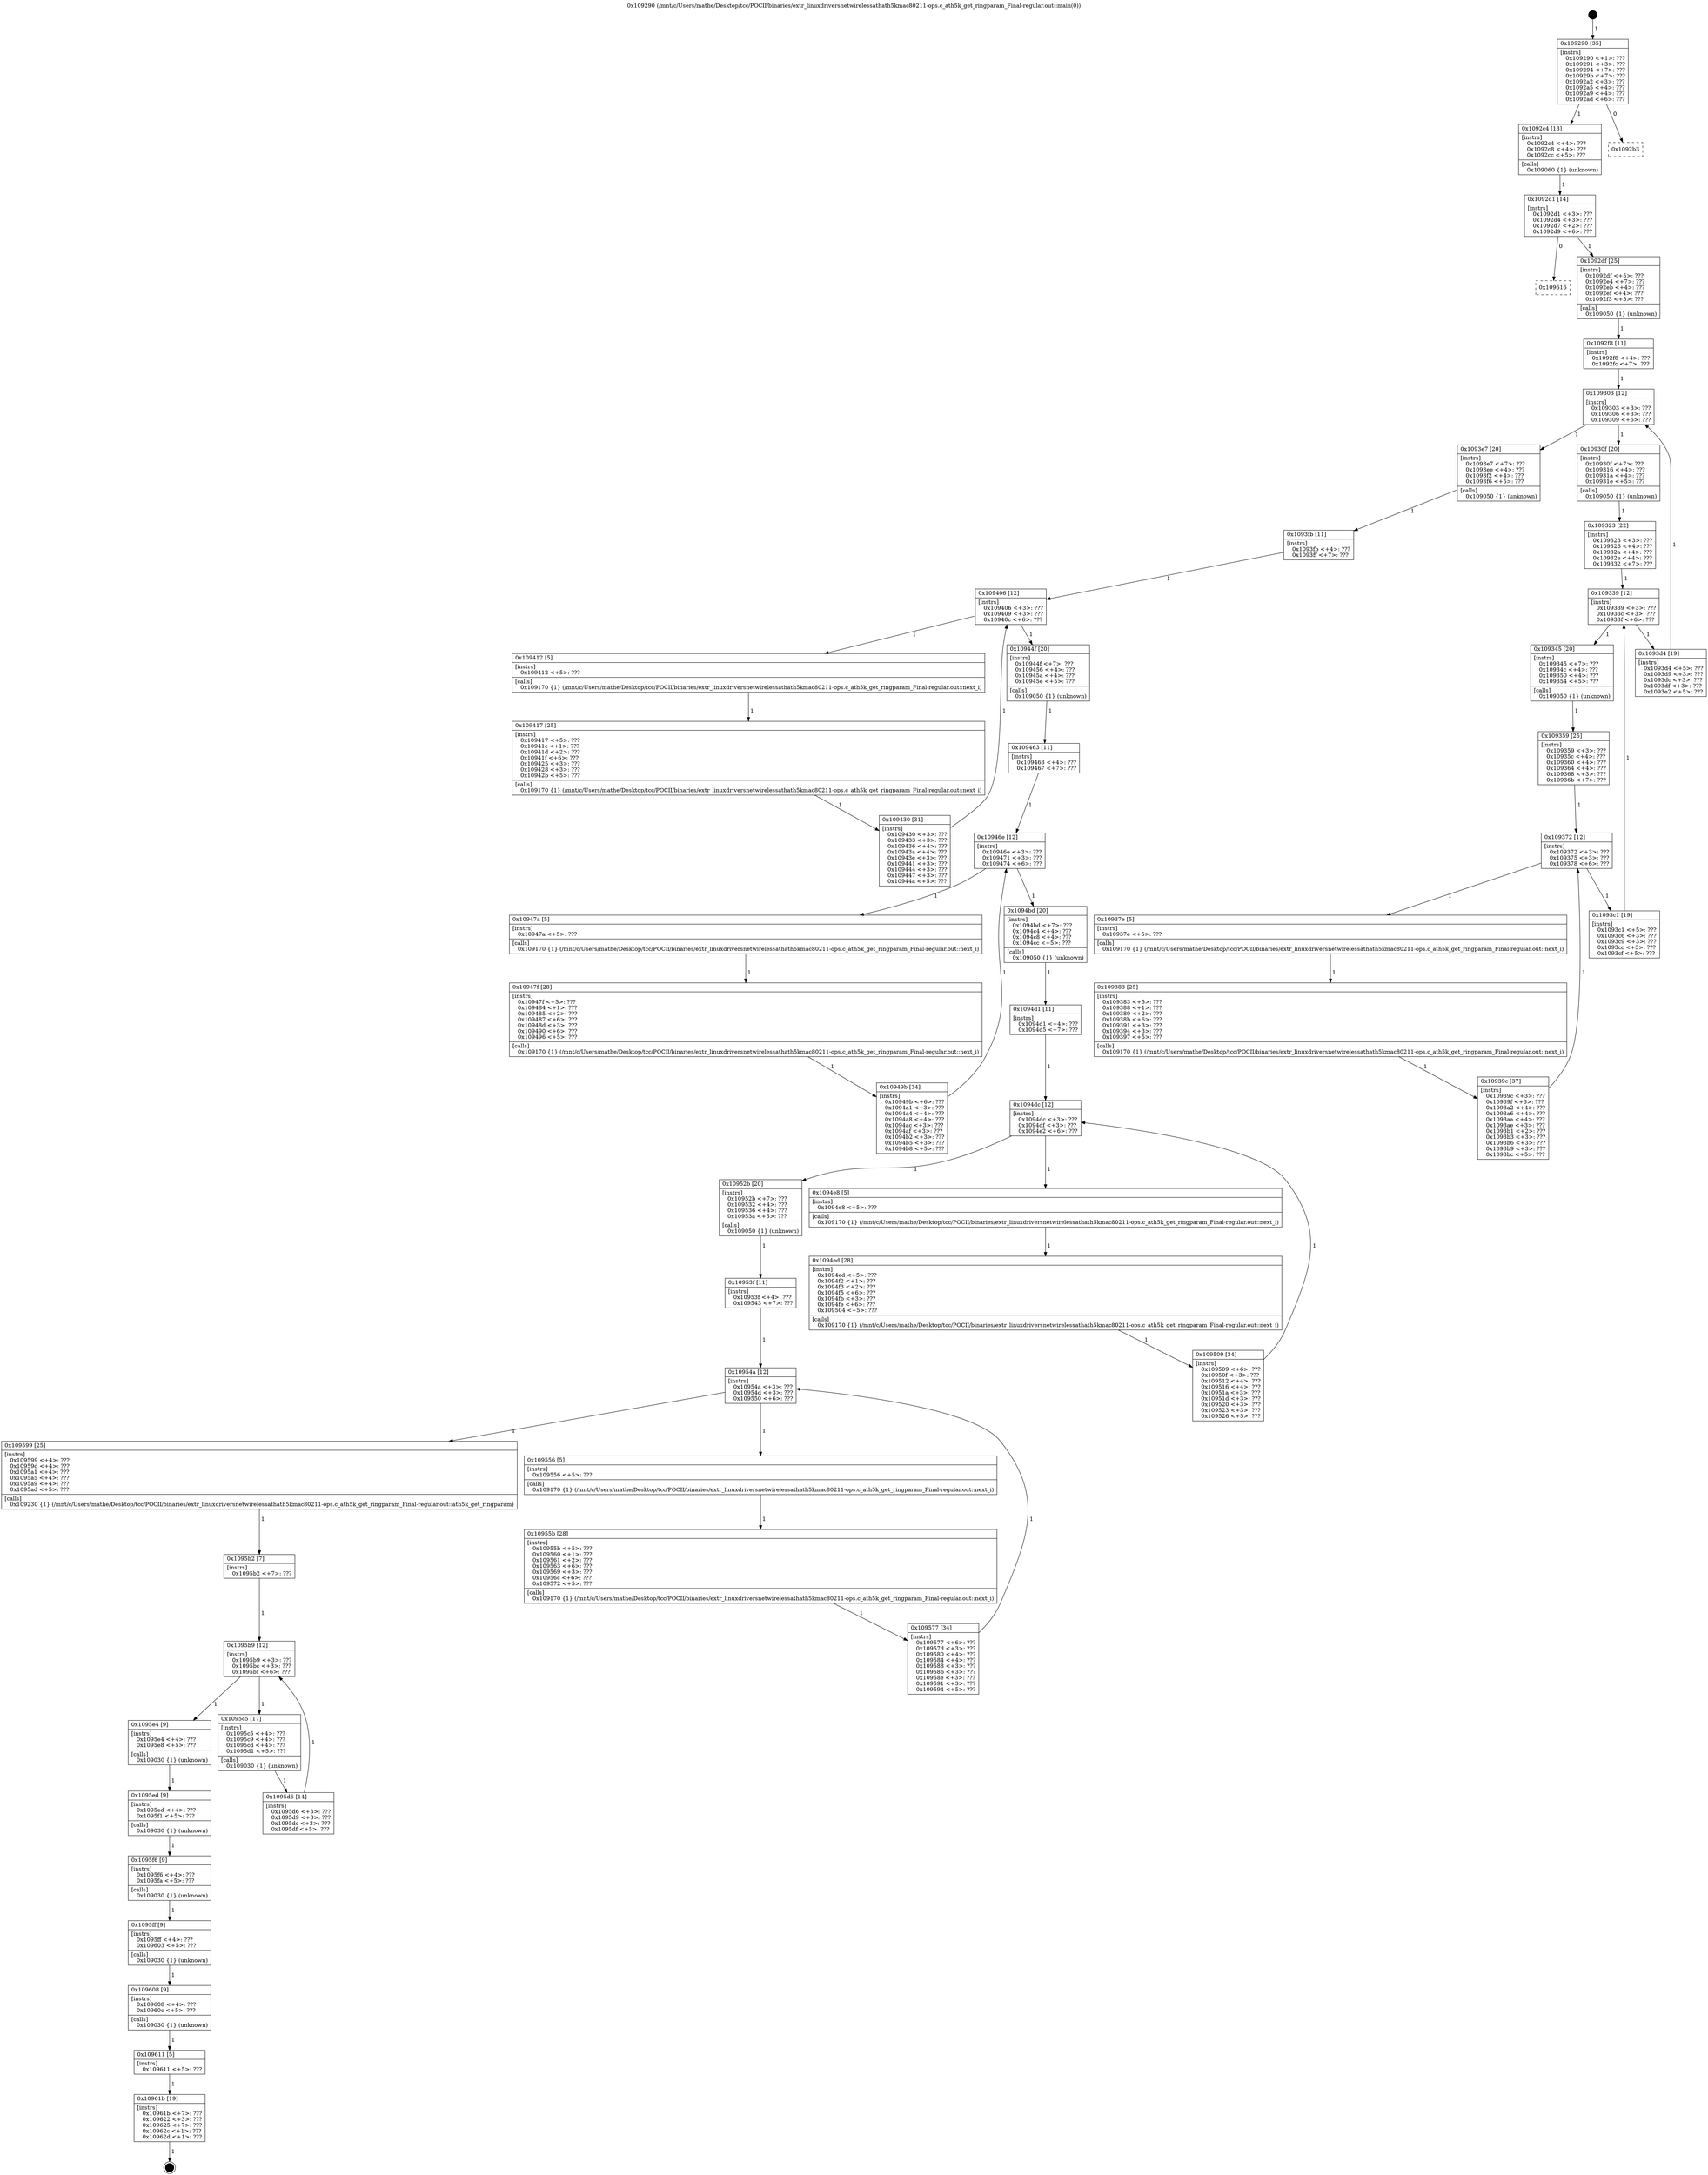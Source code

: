 digraph "0x109290" {
  label = "0x109290 (/mnt/c/Users/mathe/Desktop/tcc/POCII/binaries/extr_linuxdriversnetwirelessathath5kmac80211-ops.c_ath5k_get_ringparam_Final-regular.out::main(0))"
  labelloc = "t"
  node[shape=record]

  Entry [label="",width=0.3,height=0.3,shape=circle,fillcolor=black,style=filled]
  "0x109290" [label="{
     0x109290 [35]\l
     | [instrs]\l
     &nbsp;&nbsp;0x109290 \<+1\>: ???\l
     &nbsp;&nbsp;0x109291 \<+3\>: ???\l
     &nbsp;&nbsp;0x109294 \<+7\>: ???\l
     &nbsp;&nbsp;0x10929b \<+7\>: ???\l
     &nbsp;&nbsp;0x1092a2 \<+3\>: ???\l
     &nbsp;&nbsp;0x1092a5 \<+4\>: ???\l
     &nbsp;&nbsp;0x1092a9 \<+4\>: ???\l
     &nbsp;&nbsp;0x1092ad \<+6\>: ???\l
  }"]
  "0x1092c4" [label="{
     0x1092c4 [13]\l
     | [instrs]\l
     &nbsp;&nbsp;0x1092c4 \<+4\>: ???\l
     &nbsp;&nbsp;0x1092c8 \<+4\>: ???\l
     &nbsp;&nbsp;0x1092cc \<+5\>: ???\l
     | [calls]\l
     &nbsp;&nbsp;0x109060 \{1\} (unknown)\l
  }"]
  "0x1092b3" [label="{
     0x1092b3\l
  }", style=dashed]
  "0x1092d1" [label="{
     0x1092d1 [14]\l
     | [instrs]\l
     &nbsp;&nbsp;0x1092d1 \<+3\>: ???\l
     &nbsp;&nbsp;0x1092d4 \<+3\>: ???\l
     &nbsp;&nbsp;0x1092d7 \<+2\>: ???\l
     &nbsp;&nbsp;0x1092d9 \<+6\>: ???\l
  }"]
  "0x109616" [label="{
     0x109616\l
  }", style=dashed]
  "0x1092df" [label="{
     0x1092df [25]\l
     | [instrs]\l
     &nbsp;&nbsp;0x1092df \<+5\>: ???\l
     &nbsp;&nbsp;0x1092e4 \<+7\>: ???\l
     &nbsp;&nbsp;0x1092eb \<+4\>: ???\l
     &nbsp;&nbsp;0x1092ef \<+4\>: ???\l
     &nbsp;&nbsp;0x1092f3 \<+5\>: ???\l
     | [calls]\l
     &nbsp;&nbsp;0x109050 \{1\} (unknown)\l
  }"]
  Exit [label="",width=0.3,height=0.3,shape=circle,fillcolor=black,style=filled,peripheries=2]
  "0x109303" [label="{
     0x109303 [12]\l
     | [instrs]\l
     &nbsp;&nbsp;0x109303 \<+3\>: ???\l
     &nbsp;&nbsp;0x109306 \<+3\>: ???\l
     &nbsp;&nbsp;0x109309 \<+6\>: ???\l
  }"]
  "0x1093e7" [label="{
     0x1093e7 [20]\l
     | [instrs]\l
     &nbsp;&nbsp;0x1093e7 \<+7\>: ???\l
     &nbsp;&nbsp;0x1093ee \<+4\>: ???\l
     &nbsp;&nbsp;0x1093f2 \<+4\>: ???\l
     &nbsp;&nbsp;0x1093f6 \<+5\>: ???\l
     | [calls]\l
     &nbsp;&nbsp;0x109050 \{1\} (unknown)\l
  }"]
  "0x10930f" [label="{
     0x10930f [20]\l
     | [instrs]\l
     &nbsp;&nbsp;0x10930f \<+7\>: ???\l
     &nbsp;&nbsp;0x109316 \<+4\>: ???\l
     &nbsp;&nbsp;0x10931a \<+4\>: ???\l
     &nbsp;&nbsp;0x10931e \<+5\>: ???\l
     | [calls]\l
     &nbsp;&nbsp;0x109050 \{1\} (unknown)\l
  }"]
  "0x109339" [label="{
     0x109339 [12]\l
     | [instrs]\l
     &nbsp;&nbsp;0x109339 \<+3\>: ???\l
     &nbsp;&nbsp;0x10933c \<+3\>: ???\l
     &nbsp;&nbsp;0x10933f \<+6\>: ???\l
  }"]
  "0x1093d4" [label="{
     0x1093d4 [19]\l
     | [instrs]\l
     &nbsp;&nbsp;0x1093d4 \<+5\>: ???\l
     &nbsp;&nbsp;0x1093d9 \<+3\>: ???\l
     &nbsp;&nbsp;0x1093dc \<+3\>: ???\l
     &nbsp;&nbsp;0x1093df \<+3\>: ???\l
     &nbsp;&nbsp;0x1093e2 \<+5\>: ???\l
  }"]
  "0x109345" [label="{
     0x109345 [20]\l
     | [instrs]\l
     &nbsp;&nbsp;0x109345 \<+7\>: ???\l
     &nbsp;&nbsp;0x10934c \<+4\>: ???\l
     &nbsp;&nbsp;0x109350 \<+4\>: ???\l
     &nbsp;&nbsp;0x109354 \<+5\>: ???\l
     | [calls]\l
     &nbsp;&nbsp;0x109050 \{1\} (unknown)\l
  }"]
  "0x109372" [label="{
     0x109372 [12]\l
     | [instrs]\l
     &nbsp;&nbsp;0x109372 \<+3\>: ???\l
     &nbsp;&nbsp;0x109375 \<+3\>: ???\l
     &nbsp;&nbsp;0x109378 \<+6\>: ???\l
  }"]
  "0x1093c1" [label="{
     0x1093c1 [19]\l
     | [instrs]\l
     &nbsp;&nbsp;0x1093c1 \<+5\>: ???\l
     &nbsp;&nbsp;0x1093c6 \<+3\>: ???\l
     &nbsp;&nbsp;0x1093c9 \<+3\>: ???\l
     &nbsp;&nbsp;0x1093cc \<+3\>: ???\l
     &nbsp;&nbsp;0x1093cf \<+5\>: ???\l
  }"]
  "0x10937e" [label="{
     0x10937e [5]\l
     | [instrs]\l
     &nbsp;&nbsp;0x10937e \<+5\>: ???\l
     | [calls]\l
     &nbsp;&nbsp;0x109170 \{1\} (/mnt/c/Users/mathe/Desktop/tcc/POCII/binaries/extr_linuxdriversnetwirelessathath5kmac80211-ops.c_ath5k_get_ringparam_Final-regular.out::next_i)\l
  }"]
  "0x109383" [label="{
     0x109383 [25]\l
     | [instrs]\l
     &nbsp;&nbsp;0x109383 \<+5\>: ???\l
     &nbsp;&nbsp;0x109388 \<+1\>: ???\l
     &nbsp;&nbsp;0x109389 \<+2\>: ???\l
     &nbsp;&nbsp;0x10938b \<+6\>: ???\l
     &nbsp;&nbsp;0x109391 \<+3\>: ???\l
     &nbsp;&nbsp;0x109394 \<+3\>: ???\l
     &nbsp;&nbsp;0x109397 \<+5\>: ???\l
     | [calls]\l
     &nbsp;&nbsp;0x109170 \{1\} (/mnt/c/Users/mathe/Desktop/tcc/POCII/binaries/extr_linuxdriversnetwirelessathath5kmac80211-ops.c_ath5k_get_ringparam_Final-regular.out::next_i)\l
  }"]
  "0x10939c" [label="{
     0x10939c [37]\l
     | [instrs]\l
     &nbsp;&nbsp;0x10939c \<+3\>: ???\l
     &nbsp;&nbsp;0x10939f \<+3\>: ???\l
     &nbsp;&nbsp;0x1093a2 \<+4\>: ???\l
     &nbsp;&nbsp;0x1093a6 \<+4\>: ???\l
     &nbsp;&nbsp;0x1093aa \<+4\>: ???\l
     &nbsp;&nbsp;0x1093ae \<+3\>: ???\l
     &nbsp;&nbsp;0x1093b1 \<+2\>: ???\l
     &nbsp;&nbsp;0x1093b3 \<+3\>: ???\l
     &nbsp;&nbsp;0x1093b6 \<+3\>: ???\l
     &nbsp;&nbsp;0x1093b9 \<+3\>: ???\l
     &nbsp;&nbsp;0x1093bc \<+5\>: ???\l
  }"]
  "0x109359" [label="{
     0x109359 [25]\l
     | [instrs]\l
     &nbsp;&nbsp;0x109359 \<+3\>: ???\l
     &nbsp;&nbsp;0x10935c \<+4\>: ???\l
     &nbsp;&nbsp;0x109360 \<+4\>: ???\l
     &nbsp;&nbsp;0x109364 \<+4\>: ???\l
     &nbsp;&nbsp;0x109368 \<+3\>: ???\l
     &nbsp;&nbsp;0x10936b \<+7\>: ???\l
  }"]
  "0x10961b" [label="{
     0x10961b [19]\l
     | [instrs]\l
     &nbsp;&nbsp;0x10961b \<+7\>: ???\l
     &nbsp;&nbsp;0x109622 \<+3\>: ???\l
     &nbsp;&nbsp;0x109625 \<+7\>: ???\l
     &nbsp;&nbsp;0x10962c \<+1\>: ???\l
     &nbsp;&nbsp;0x10962d \<+1\>: ???\l
  }"]
  "0x109323" [label="{
     0x109323 [22]\l
     | [instrs]\l
     &nbsp;&nbsp;0x109323 \<+3\>: ???\l
     &nbsp;&nbsp;0x109326 \<+4\>: ???\l
     &nbsp;&nbsp;0x10932a \<+4\>: ???\l
     &nbsp;&nbsp;0x10932e \<+4\>: ???\l
     &nbsp;&nbsp;0x109332 \<+7\>: ???\l
  }"]
  "0x109611" [label="{
     0x109611 [5]\l
     | [instrs]\l
     &nbsp;&nbsp;0x109611 \<+5\>: ???\l
  }"]
  "0x1092f8" [label="{
     0x1092f8 [11]\l
     | [instrs]\l
     &nbsp;&nbsp;0x1092f8 \<+4\>: ???\l
     &nbsp;&nbsp;0x1092fc \<+7\>: ???\l
  }"]
  "0x109406" [label="{
     0x109406 [12]\l
     | [instrs]\l
     &nbsp;&nbsp;0x109406 \<+3\>: ???\l
     &nbsp;&nbsp;0x109409 \<+3\>: ???\l
     &nbsp;&nbsp;0x10940c \<+6\>: ???\l
  }"]
  "0x10944f" [label="{
     0x10944f [20]\l
     | [instrs]\l
     &nbsp;&nbsp;0x10944f \<+7\>: ???\l
     &nbsp;&nbsp;0x109456 \<+4\>: ???\l
     &nbsp;&nbsp;0x10945a \<+4\>: ???\l
     &nbsp;&nbsp;0x10945e \<+5\>: ???\l
     | [calls]\l
     &nbsp;&nbsp;0x109050 \{1\} (unknown)\l
  }"]
  "0x109412" [label="{
     0x109412 [5]\l
     | [instrs]\l
     &nbsp;&nbsp;0x109412 \<+5\>: ???\l
     | [calls]\l
     &nbsp;&nbsp;0x109170 \{1\} (/mnt/c/Users/mathe/Desktop/tcc/POCII/binaries/extr_linuxdriversnetwirelessathath5kmac80211-ops.c_ath5k_get_ringparam_Final-regular.out::next_i)\l
  }"]
  "0x109417" [label="{
     0x109417 [25]\l
     | [instrs]\l
     &nbsp;&nbsp;0x109417 \<+5\>: ???\l
     &nbsp;&nbsp;0x10941c \<+1\>: ???\l
     &nbsp;&nbsp;0x10941d \<+2\>: ???\l
     &nbsp;&nbsp;0x10941f \<+6\>: ???\l
     &nbsp;&nbsp;0x109425 \<+3\>: ???\l
     &nbsp;&nbsp;0x109428 \<+3\>: ???\l
     &nbsp;&nbsp;0x10942b \<+5\>: ???\l
     | [calls]\l
     &nbsp;&nbsp;0x109170 \{1\} (/mnt/c/Users/mathe/Desktop/tcc/POCII/binaries/extr_linuxdriversnetwirelessathath5kmac80211-ops.c_ath5k_get_ringparam_Final-regular.out::next_i)\l
  }"]
  "0x109430" [label="{
     0x109430 [31]\l
     | [instrs]\l
     &nbsp;&nbsp;0x109430 \<+3\>: ???\l
     &nbsp;&nbsp;0x109433 \<+3\>: ???\l
     &nbsp;&nbsp;0x109436 \<+4\>: ???\l
     &nbsp;&nbsp;0x10943a \<+4\>: ???\l
     &nbsp;&nbsp;0x10943e \<+3\>: ???\l
     &nbsp;&nbsp;0x109441 \<+3\>: ???\l
     &nbsp;&nbsp;0x109444 \<+3\>: ???\l
     &nbsp;&nbsp;0x109447 \<+3\>: ???\l
     &nbsp;&nbsp;0x10944a \<+5\>: ???\l
  }"]
  "0x1093fb" [label="{
     0x1093fb [11]\l
     | [instrs]\l
     &nbsp;&nbsp;0x1093fb \<+4\>: ???\l
     &nbsp;&nbsp;0x1093ff \<+7\>: ???\l
  }"]
  "0x10946e" [label="{
     0x10946e [12]\l
     | [instrs]\l
     &nbsp;&nbsp;0x10946e \<+3\>: ???\l
     &nbsp;&nbsp;0x109471 \<+3\>: ???\l
     &nbsp;&nbsp;0x109474 \<+6\>: ???\l
  }"]
  "0x1094bd" [label="{
     0x1094bd [20]\l
     | [instrs]\l
     &nbsp;&nbsp;0x1094bd \<+7\>: ???\l
     &nbsp;&nbsp;0x1094c4 \<+4\>: ???\l
     &nbsp;&nbsp;0x1094c8 \<+4\>: ???\l
     &nbsp;&nbsp;0x1094cc \<+5\>: ???\l
     | [calls]\l
     &nbsp;&nbsp;0x109050 \{1\} (unknown)\l
  }"]
  "0x10947a" [label="{
     0x10947a [5]\l
     | [instrs]\l
     &nbsp;&nbsp;0x10947a \<+5\>: ???\l
     | [calls]\l
     &nbsp;&nbsp;0x109170 \{1\} (/mnt/c/Users/mathe/Desktop/tcc/POCII/binaries/extr_linuxdriversnetwirelessathath5kmac80211-ops.c_ath5k_get_ringparam_Final-regular.out::next_i)\l
  }"]
  "0x10947f" [label="{
     0x10947f [28]\l
     | [instrs]\l
     &nbsp;&nbsp;0x10947f \<+5\>: ???\l
     &nbsp;&nbsp;0x109484 \<+1\>: ???\l
     &nbsp;&nbsp;0x109485 \<+2\>: ???\l
     &nbsp;&nbsp;0x109487 \<+6\>: ???\l
     &nbsp;&nbsp;0x10948d \<+3\>: ???\l
     &nbsp;&nbsp;0x109490 \<+6\>: ???\l
     &nbsp;&nbsp;0x109496 \<+5\>: ???\l
     | [calls]\l
     &nbsp;&nbsp;0x109170 \{1\} (/mnt/c/Users/mathe/Desktop/tcc/POCII/binaries/extr_linuxdriversnetwirelessathath5kmac80211-ops.c_ath5k_get_ringparam_Final-regular.out::next_i)\l
  }"]
  "0x10949b" [label="{
     0x10949b [34]\l
     | [instrs]\l
     &nbsp;&nbsp;0x10949b \<+6\>: ???\l
     &nbsp;&nbsp;0x1094a1 \<+3\>: ???\l
     &nbsp;&nbsp;0x1094a4 \<+4\>: ???\l
     &nbsp;&nbsp;0x1094a8 \<+4\>: ???\l
     &nbsp;&nbsp;0x1094ac \<+3\>: ???\l
     &nbsp;&nbsp;0x1094af \<+3\>: ???\l
     &nbsp;&nbsp;0x1094b2 \<+3\>: ???\l
     &nbsp;&nbsp;0x1094b5 \<+3\>: ???\l
     &nbsp;&nbsp;0x1094b8 \<+5\>: ???\l
  }"]
  "0x109463" [label="{
     0x109463 [11]\l
     | [instrs]\l
     &nbsp;&nbsp;0x109463 \<+4\>: ???\l
     &nbsp;&nbsp;0x109467 \<+7\>: ???\l
  }"]
  "0x1094dc" [label="{
     0x1094dc [12]\l
     | [instrs]\l
     &nbsp;&nbsp;0x1094dc \<+3\>: ???\l
     &nbsp;&nbsp;0x1094df \<+3\>: ???\l
     &nbsp;&nbsp;0x1094e2 \<+6\>: ???\l
  }"]
  "0x10952b" [label="{
     0x10952b [20]\l
     | [instrs]\l
     &nbsp;&nbsp;0x10952b \<+7\>: ???\l
     &nbsp;&nbsp;0x109532 \<+4\>: ???\l
     &nbsp;&nbsp;0x109536 \<+4\>: ???\l
     &nbsp;&nbsp;0x10953a \<+5\>: ???\l
     | [calls]\l
     &nbsp;&nbsp;0x109050 \{1\} (unknown)\l
  }"]
  "0x1094e8" [label="{
     0x1094e8 [5]\l
     | [instrs]\l
     &nbsp;&nbsp;0x1094e8 \<+5\>: ???\l
     | [calls]\l
     &nbsp;&nbsp;0x109170 \{1\} (/mnt/c/Users/mathe/Desktop/tcc/POCII/binaries/extr_linuxdriversnetwirelessathath5kmac80211-ops.c_ath5k_get_ringparam_Final-regular.out::next_i)\l
  }"]
  "0x1094ed" [label="{
     0x1094ed [28]\l
     | [instrs]\l
     &nbsp;&nbsp;0x1094ed \<+5\>: ???\l
     &nbsp;&nbsp;0x1094f2 \<+1\>: ???\l
     &nbsp;&nbsp;0x1094f3 \<+2\>: ???\l
     &nbsp;&nbsp;0x1094f5 \<+6\>: ???\l
     &nbsp;&nbsp;0x1094fb \<+3\>: ???\l
     &nbsp;&nbsp;0x1094fe \<+6\>: ???\l
     &nbsp;&nbsp;0x109504 \<+5\>: ???\l
     | [calls]\l
     &nbsp;&nbsp;0x109170 \{1\} (/mnt/c/Users/mathe/Desktop/tcc/POCII/binaries/extr_linuxdriversnetwirelessathath5kmac80211-ops.c_ath5k_get_ringparam_Final-regular.out::next_i)\l
  }"]
  "0x109509" [label="{
     0x109509 [34]\l
     | [instrs]\l
     &nbsp;&nbsp;0x109509 \<+6\>: ???\l
     &nbsp;&nbsp;0x10950f \<+3\>: ???\l
     &nbsp;&nbsp;0x109512 \<+4\>: ???\l
     &nbsp;&nbsp;0x109516 \<+4\>: ???\l
     &nbsp;&nbsp;0x10951a \<+3\>: ???\l
     &nbsp;&nbsp;0x10951d \<+3\>: ???\l
     &nbsp;&nbsp;0x109520 \<+3\>: ???\l
     &nbsp;&nbsp;0x109523 \<+3\>: ???\l
     &nbsp;&nbsp;0x109526 \<+5\>: ???\l
  }"]
  "0x1094d1" [label="{
     0x1094d1 [11]\l
     | [instrs]\l
     &nbsp;&nbsp;0x1094d1 \<+4\>: ???\l
     &nbsp;&nbsp;0x1094d5 \<+7\>: ???\l
  }"]
  "0x10954a" [label="{
     0x10954a [12]\l
     | [instrs]\l
     &nbsp;&nbsp;0x10954a \<+3\>: ???\l
     &nbsp;&nbsp;0x10954d \<+3\>: ???\l
     &nbsp;&nbsp;0x109550 \<+6\>: ???\l
  }"]
  "0x109599" [label="{
     0x109599 [25]\l
     | [instrs]\l
     &nbsp;&nbsp;0x109599 \<+4\>: ???\l
     &nbsp;&nbsp;0x10959d \<+4\>: ???\l
     &nbsp;&nbsp;0x1095a1 \<+4\>: ???\l
     &nbsp;&nbsp;0x1095a5 \<+4\>: ???\l
     &nbsp;&nbsp;0x1095a9 \<+4\>: ???\l
     &nbsp;&nbsp;0x1095ad \<+5\>: ???\l
     | [calls]\l
     &nbsp;&nbsp;0x109230 \{1\} (/mnt/c/Users/mathe/Desktop/tcc/POCII/binaries/extr_linuxdriversnetwirelessathath5kmac80211-ops.c_ath5k_get_ringparam_Final-regular.out::ath5k_get_ringparam)\l
  }"]
  "0x109556" [label="{
     0x109556 [5]\l
     | [instrs]\l
     &nbsp;&nbsp;0x109556 \<+5\>: ???\l
     | [calls]\l
     &nbsp;&nbsp;0x109170 \{1\} (/mnt/c/Users/mathe/Desktop/tcc/POCII/binaries/extr_linuxdriversnetwirelessathath5kmac80211-ops.c_ath5k_get_ringparam_Final-regular.out::next_i)\l
  }"]
  "0x10955b" [label="{
     0x10955b [28]\l
     | [instrs]\l
     &nbsp;&nbsp;0x10955b \<+5\>: ???\l
     &nbsp;&nbsp;0x109560 \<+1\>: ???\l
     &nbsp;&nbsp;0x109561 \<+2\>: ???\l
     &nbsp;&nbsp;0x109563 \<+6\>: ???\l
     &nbsp;&nbsp;0x109569 \<+3\>: ???\l
     &nbsp;&nbsp;0x10956c \<+6\>: ???\l
     &nbsp;&nbsp;0x109572 \<+5\>: ???\l
     | [calls]\l
     &nbsp;&nbsp;0x109170 \{1\} (/mnt/c/Users/mathe/Desktop/tcc/POCII/binaries/extr_linuxdriversnetwirelessathath5kmac80211-ops.c_ath5k_get_ringparam_Final-regular.out::next_i)\l
  }"]
  "0x109577" [label="{
     0x109577 [34]\l
     | [instrs]\l
     &nbsp;&nbsp;0x109577 \<+6\>: ???\l
     &nbsp;&nbsp;0x10957d \<+3\>: ???\l
     &nbsp;&nbsp;0x109580 \<+4\>: ???\l
     &nbsp;&nbsp;0x109584 \<+4\>: ???\l
     &nbsp;&nbsp;0x109588 \<+3\>: ???\l
     &nbsp;&nbsp;0x10958b \<+3\>: ???\l
     &nbsp;&nbsp;0x10958e \<+3\>: ???\l
     &nbsp;&nbsp;0x109591 \<+3\>: ???\l
     &nbsp;&nbsp;0x109594 \<+5\>: ???\l
  }"]
  "0x10953f" [label="{
     0x10953f [11]\l
     | [instrs]\l
     &nbsp;&nbsp;0x10953f \<+4\>: ???\l
     &nbsp;&nbsp;0x109543 \<+7\>: ???\l
  }"]
  "0x1095b9" [label="{
     0x1095b9 [12]\l
     | [instrs]\l
     &nbsp;&nbsp;0x1095b9 \<+3\>: ???\l
     &nbsp;&nbsp;0x1095bc \<+3\>: ???\l
     &nbsp;&nbsp;0x1095bf \<+6\>: ???\l
  }"]
  "0x1095e4" [label="{
     0x1095e4 [9]\l
     | [instrs]\l
     &nbsp;&nbsp;0x1095e4 \<+4\>: ???\l
     &nbsp;&nbsp;0x1095e8 \<+5\>: ???\l
     | [calls]\l
     &nbsp;&nbsp;0x109030 \{1\} (unknown)\l
  }"]
  "0x1095c5" [label="{
     0x1095c5 [17]\l
     | [instrs]\l
     &nbsp;&nbsp;0x1095c5 \<+4\>: ???\l
     &nbsp;&nbsp;0x1095c9 \<+4\>: ???\l
     &nbsp;&nbsp;0x1095cd \<+4\>: ???\l
     &nbsp;&nbsp;0x1095d1 \<+5\>: ???\l
     | [calls]\l
     &nbsp;&nbsp;0x109030 \{1\} (unknown)\l
  }"]
  "0x1095d6" [label="{
     0x1095d6 [14]\l
     | [instrs]\l
     &nbsp;&nbsp;0x1095d6 \<+3\>: ???\l
     &nbsp;&nbsp;0x1095d9 \<+3\>: ???\l
     &nbsp;&nbsp;0x1095dc \<+3\>: ???\l
     &nbsp;&nbsp;0x1095df \<+5\>: ???\l
  }"]
  "0x1095b2" [label="{
     0x1095b2 [7]\l
     | [instrs]\l
     &nbsp;&nbsp;0x1095b2 \<+7\>: ???\l
  }"]
  "0x1095ed" [label="{
     0x1095ed [9]\l
     | [instrs]\l
     &nbsp;&nbsp;0x1095ed \<+4\>: ???\l
     &nbsp;&nbsp;0x1095f1 \<+5\>: ???\l
     | [calls]\l
     &nbsp;&nbsp;0x109030 \{1\} (unknown)\l
  }"]
  "0x1095f6" [label="{
     0x1095f6 [9]\l
     | [instrs]\l
     &nbsp;&nbsp;0x1095f6 \<+4\>: ???\l
     &nbsp;&nbsp;0x1095fa \<+5\>: ???\l
     | [calls]\l
     &nbsp;&nbsp;0x109030 \{1\} (unknown)\l
  }"]
  "0x1095ff" [label="{
     0x1095ff [9]\l
     | [instrs]\l
     &nbsp;&nbsp;0x1095ff \<+4\>: ???\l
     &nbsp;&nbsp;0x109603 \<+5\>: ???\l
     | [calls]\l
     &nbsp;&nbsp;0x109030 \{1\} (unknown)\l
  }"]
  "0x109608" [label="{
     0x109608 [9]\l
     | [instrs]\l
     &nbsp;&nbsp;0x109608 \<+4\>: ???\l
     &nbsp;&nbsp;0x10960c \<+5\>: ???\l
     | [calls]\l
     &nbsp;&nbsp;0x109030 \{1\} (unknown)\l
  }"]
  Entry -> "0x109290" [label=" 1"]
  "0x109290" -> "0x1092c4" [label=" 1"]
  "0x109290" -> "0x1092b3" [label=" 0"]
  "0x1092c4" -> "0x1092d1" [label=" 1"]
  "0x1092d1" -> "0x109616" [label=" 0"]
  "0x1092d1" -> "0x1092df" [label=" 1"]
  "0x10961b" -> Exit [label=" 1"]
  "0x1092df" -> "0x1092f8" [label=" 1"]
  "0x109303" -> "0x1093e7" [label=" 1"]
  "0x109303" -> "0x10930f" [label=" 1"]
  "0x10930f" -> "0x109323" [label=" 1"]
  "0x109339" -> "0x1093d4" [label=" 1"]
  "0x109339" -> "0x109345" [label=" 1"]
  "0x109345" -> "0x109359" [label=" 1"]
  "0x109372" -> "0x1093c1" [label=" 1"]
  "0x109372" -> "0x10937e" [label=" 1"]
  "0x10937e" -> "0x109383" [label=" 1"]
  "0x109383" -> "0x10939c" [label=" 1"]
  "0x109359" -> "0x109372" [label=" 1"]
  "0x10939c" -> "0x109372" [label=" 1"]
  "0x109611" -> "0x10961b" [label=" 1"]
  "0x109323" -> "0x109339" [label=" 1"]
  "0x1093c1" -> "0x109339" [label=" 1"]
  "0x109608" -> "0x109611" [label=" 1"]
  "0x1092f8" -> "0x109303" [label=" 1"]
  "0x1093d4" -> "0x109303" [label=" 1"]
  "0x1093e7" -> "0x1093fb" [label=" 1"]
  "0x109406" -> "0x10944f" [label=" 1"]
  "0x109406" -> "0x109412" [label=" 1"]
  "0x109412" -> "0x109417" [label=" 1"]
  "0x109417" -> "0x109430" [label=" 1"]
  "0x1093fb" -> "0x109406" [label=" 1"]
  "0x109430" -> "0x109406" [label=" 1"]
  "0x10944f" -> "0x109463" [label=" 1"]
  "0x10946e" -> "0x1094bd" [label=" 1"]
  "0x10946e" -> "0x10947a" [label=" 1"]
  "0x10947a" -> "0x10947f" [label=" 1"]
  "0x10947f" -> "0x10949b" [label=" 1"]
  "0x109463" -> "0x10946e" [label=" 1"]
  "0x10949b" -> "0x10946e" [label=" 1"]
  "0x1094bd" -> "0x1094d1" [label=" 1"]
  "0x1094dc" -> "0x10952b" [label=" 1"]
  "0x1094dc" -> "0x1094e8" [label=" 1"]
  "0x1094e8" -> "0x1094ed" [label=" 1"]
  "0x1094ed" -> "0x109509" [label=" 1"]
  "0x1094d1" -> "0x1094dc" [label=" 1"]
  "0x109509" -> "0x1094dc" [label=" 1"]
  "0x10952b" -> "0x10953f" [label=" 1"]
  "0x10954a" -> "0x109599" [label=" 1"]
  "0x10954a" -> "0x109556" [label=" 1"]
  "0x109556" -> "0x10955b" [label=" 1"]
  "0x10955b" -> "0x109577" [label=" 1"]
  "0x10953f" -> "0x10954a" [label=" 1"]
  "0x109577" -> "0x10954a" [label=" 1"]
  "0x109599" -> "0x1095b2" [label=" 1"]
  "0x1095b9" -> "0x1095e4" [label=" 1"]
  "0x1095b9" -> "0x1095c5" [label=" 1"]
  "0x1095c5" -> "0x1095d6" [label=" 1"]
  "0x1095b2" -> "0x1095b9" [label=" 1"]
  "0x1095d6" -> "0x1095b9" [label=" 1"]
  "0x1095e4" -> "0x1095ed" [label=" 1"]
  "0x1095ed" -> "0x1095f6" [label=" 1"]
  "0x1095f6" -> "0x1095ff" [label=" 1"]
  "0x1095ff" -> "0x109608" [label=" 1"]
}
